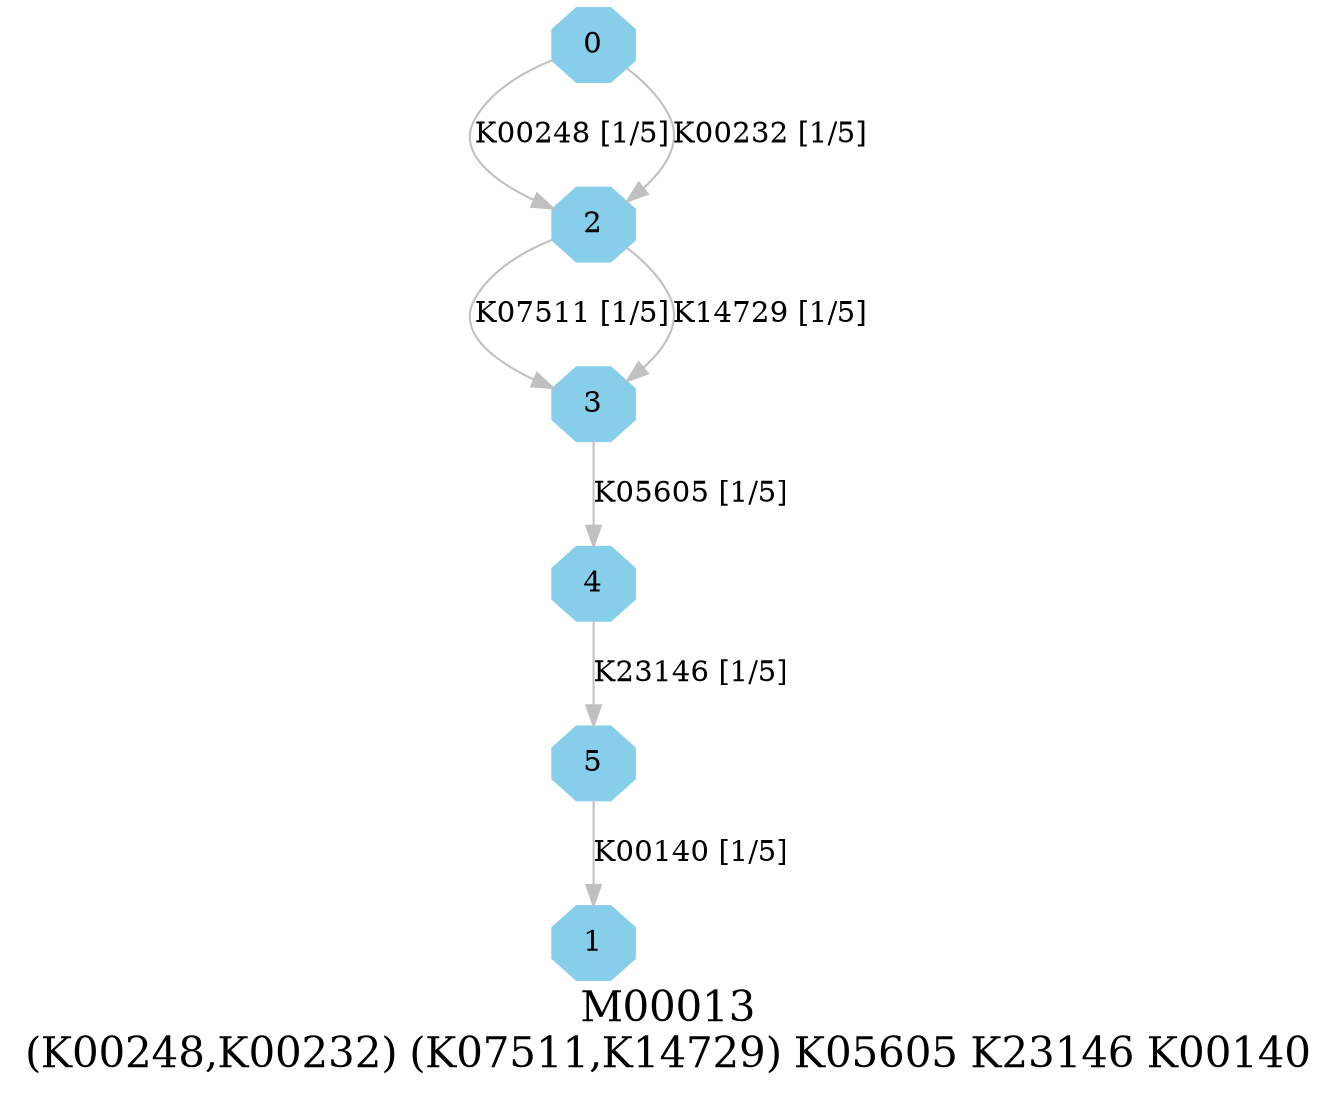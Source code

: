 digraph G {
graph [label="M00013
(K00248,K00232) (K07511,K14729) K05605 K23146 K00140",fontsize=20];
node [shape=box,style=filled];
edge [len=3,color=grey];
{node [width=.3,height=.3,shape=octagon,style=filled,color=skyblue] 0 1 2 3 4 5 }
0 -> 2 [label="K00248 [1/5]"];
0 -> 2 [label="K00232 [1/5]"];
2 -> 3 [label="K07511 [1/5]"];
2 -> 3 [label="K14729 [1/5]"];
3 -> 4 [label="K05605 [1/5]"];
4 -> 5 [label="K23146 [1/5]"];
5 -> 1 [label="K00140 [1/5]"];
}